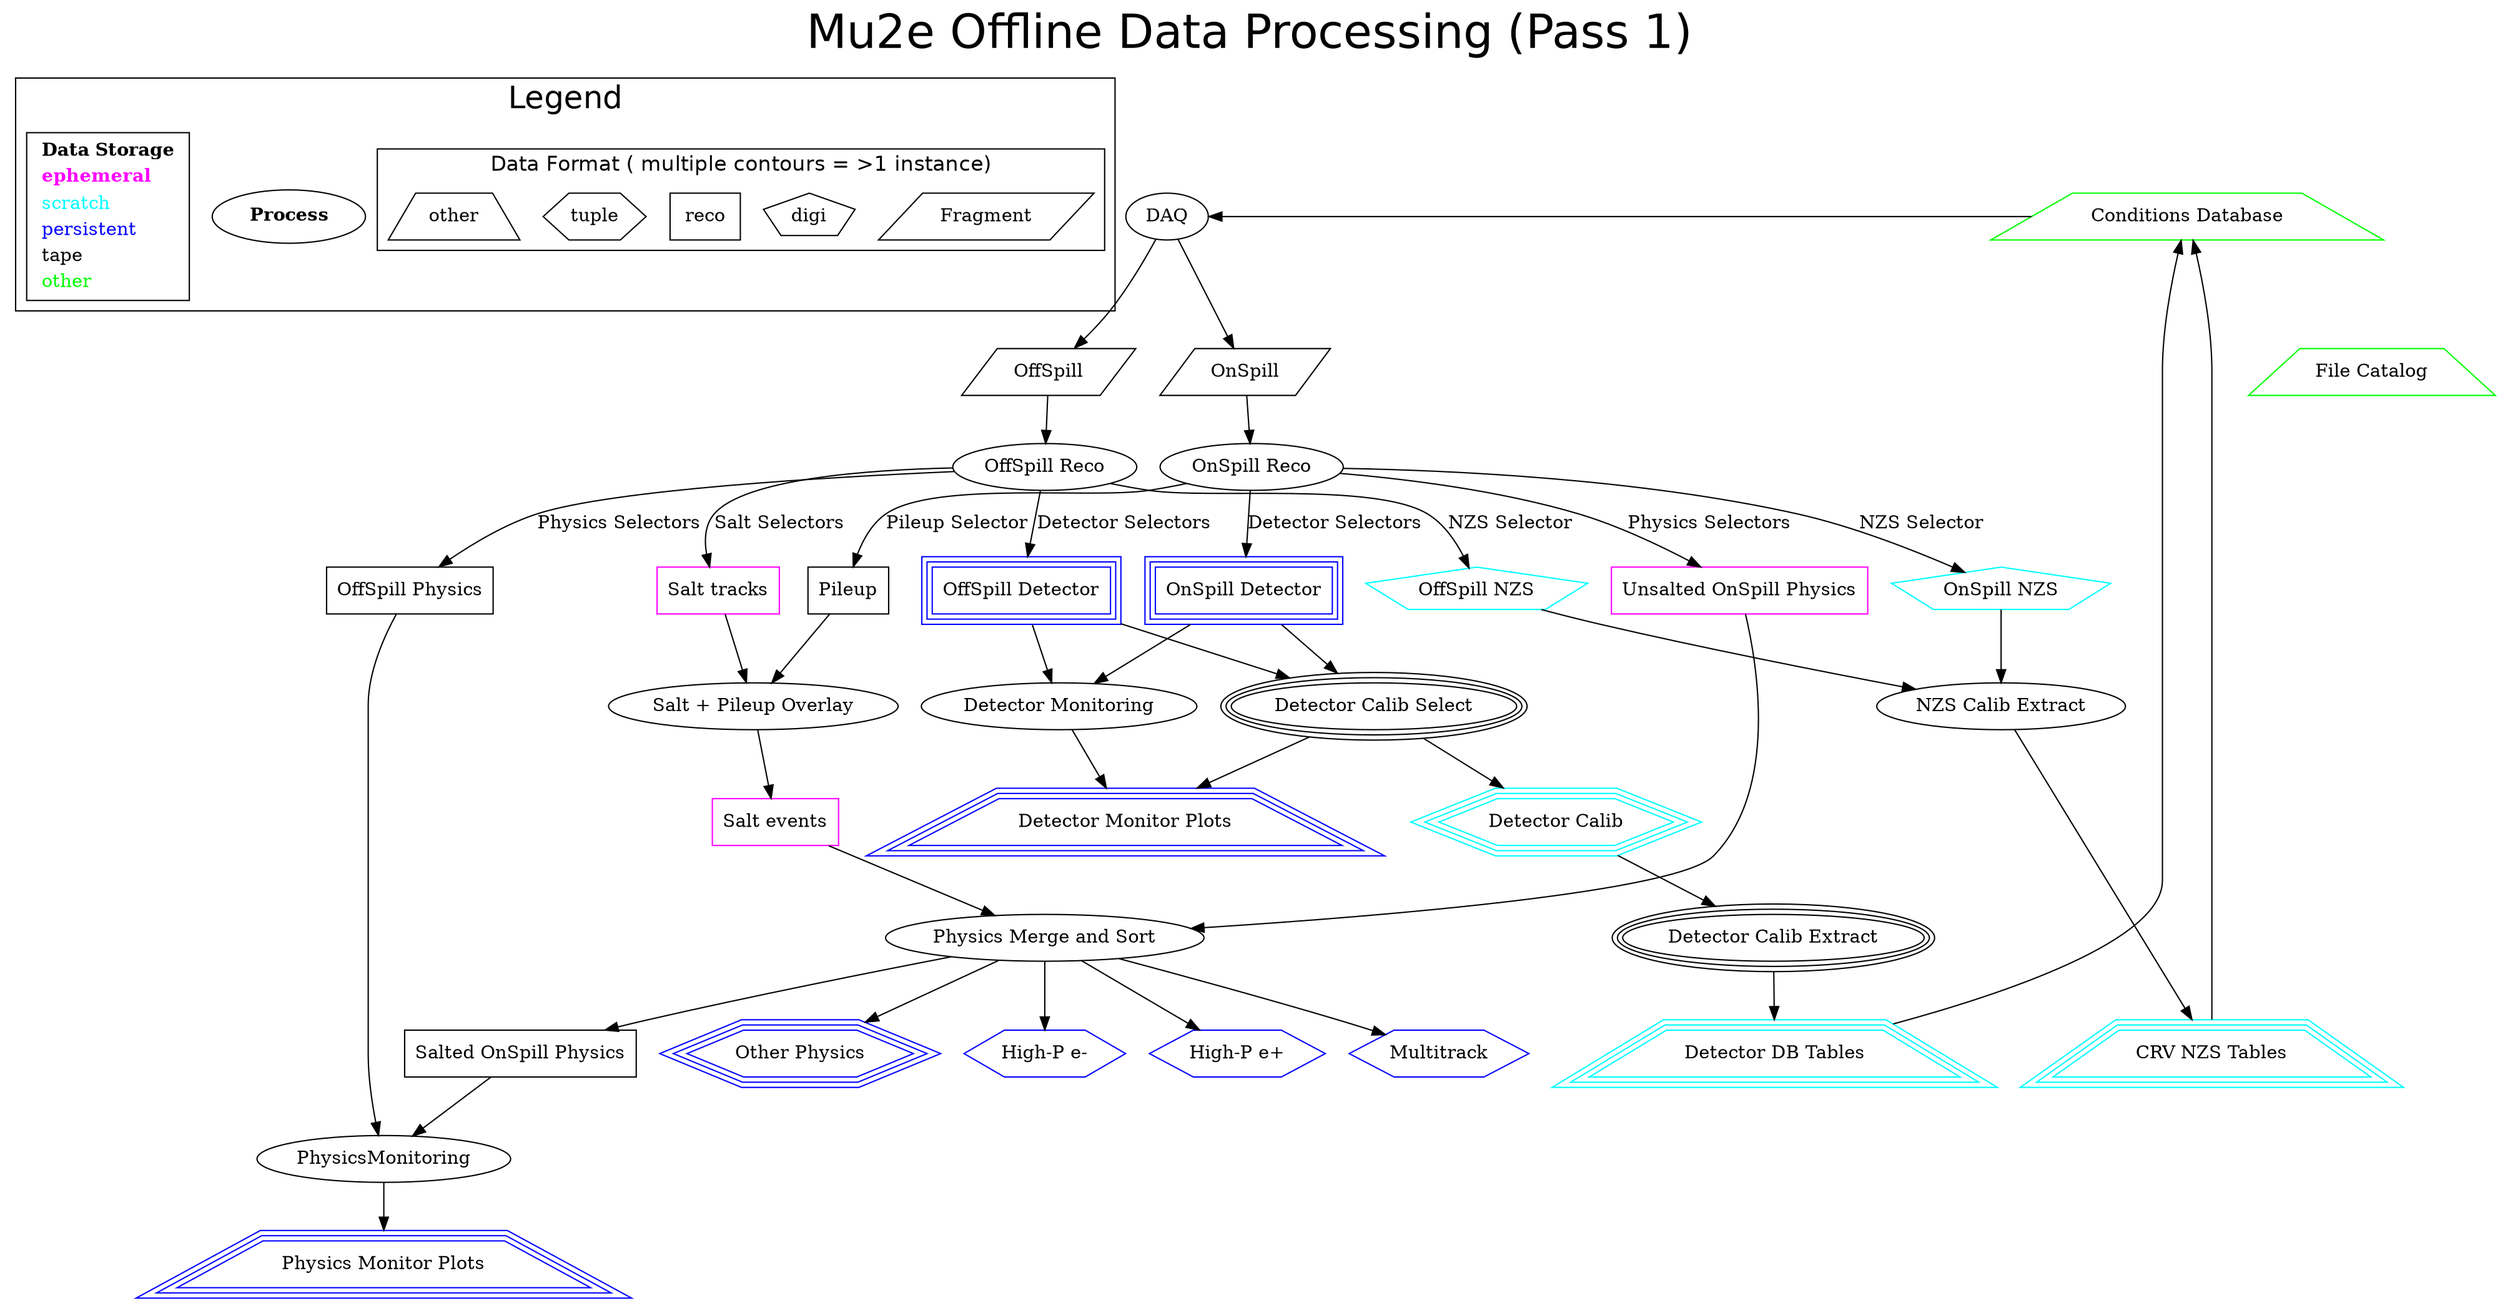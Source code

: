 digraph diagram {
  label="Mu2e Offline Data Processing (Pass 1)";
  fontname="Helvetica";
  fontsize="36";
  labelloc=t;
  subgraph clusterLegend {
    rankdir=TB;
    color="black";
    label="Legend";
    fontsize="24";


    process [shape=ellipse,color=black,
            label=<<table border="0" cellborder="0" cellspacing="1">
              <tr><td align="center"><b>Process</b></td></tr>
              </table>>];
    storage [shape=box,color=black,
            label=<<table border="0" cellborder="0" cellspacing="1">
              <tr><td align="center"><b>Data Storage</b></td></tr>
              <tr><td align="left"><b><font color="fuchsia">ephemeral</font></b></td></tr>
              <tr><td align="left"><font color="cyan">scratch</font></td></tr>
              <tr><td align="left"><font color="blue">persistent</font></td></tr>
              <tr><td align="left"><font color="black">tape</font></td></tr>
              <tr><td align="left"><font color="green">other</font></td></tr>
              </table>>];

   subgraph clustertype {
      label="Data Format ( multiple contours = >1 instance)";
      fontsize=16;
      raw [shape=parallelogram, label="Fragment" ];
      digi [shape=pentagon, lable="Reco" ];
      reco [shape=box, lable="Reco" ];
      tuple [shape=hexagon, lable="Tuple" ];
      other [shape=trapezium, lable="Other" ];
      {rank=same raw digi reco tuple other};
    }
  }

  DAQ [
    label="DAQ",
    shape= ellipse
  ];
  ConditionsDB [ label="Conditions Database",
               shape=trapezium, color=green
  ];
  ConditionsDB -> DAQ [constraint=false];
  {rank=same ConditionsDB DAQ};

  Catalog[ label="File Catalog",
               shape=trapezium, color=green
  ];

  // primary inputs, from DAQ
  OffSpillFragments [
    label="OffSpill",
    shape=parallelogram
  ];
  OnSpillFragments [
    label="OnSpill",
    shape=parallelogram
  ]
  DAQ->OffSpillFragments
  DAQ->OnSpillFragments
  {rank=same OffSpillFragments OnSpillFragments Catalog};
  // temporary on-disk samples
  //  - ephemeral collections, e.g. salt
  //  - accumulating collections, e.g. reconstructed signal-likes
  OnSpillUnsalted [
  label="Unsalted OnSpill Physics",
  shape=box,
  color="fuchsia"
  ];
  OffSpillPhysics [
    label="OffSpill Physics",
    shape=box,
    color="black"
  ];
  SaltTracks [
    label="Salt tracks",
    shape=box,
    color="fuchsia"
  ];
  SaltEvents [
    label="Salt events",
    shape=box,
    color="fuchsia"
  ];
  OffSpillDetectorCalib [
    label="OffSpill Detector",
    shape=box,
    peripheries=3,
    color="blue"
  ];
  OnSpillDetectorCalib [
    label="OnSpill Detector",
    shape=box,
    peripheries=3,
    color="blue"
  ];
  OnSpillNZS [
    label="OnSpill NZS",
    shape=pentagon,
    color="cyan"
  ];
  OffSpillNZS [
    label="OffSpill NZS",
    shape=pentagon,
    color="cyan"
  ];
  Other [
    label="Other Physics"
      shape=hexagon,
    peripheries=3,
    color=blue
  ];

  HighPNegative [
    label="High-P e-",
    shape=hexagon,
    color=blue
  ];
  HighPPositive [
    label="High-P e+",
    shape=hexagon,
    color=blue
  ];
  MultiTrack [
    label="Multitrack",
    shape=hexagon,
    color=blue
  ];
  OnSpillSalted [
    label="Salted OnSpill Physics",
    shape=box,
    color=black
  ];

  // tape-backed storage
  Pileup [
    label="Pileup",
    shape=box
  ];
  DetCalib [
    label="Detector Calib",
    shape=hexagon,
    peripheries=3,
    color=cyan
  ];

  DetMonPlots [
    label="Detector Monitor Plots",
    shape=trapezium,
    peripheries=3,
    color=blue
  ];

  PhysMonPlots [
    label="Physics Monitor Plots",
    shape=trapezium,
    peripheries=3,
    color=blue
  ];

  DetDBTable [
    label="Detector DB Tables",
    shape=trapezium,
    peripheries=3,
    color=cyan
  ];

  NZSDBTable [
    label="CRV NZS Tables",
    peripheries=3,
    shape=trapezium,
    color=cyan
  ];
  {rank=same DetDBTable NZSDBTable}
  {rank=same OffSpillPhysics };

  // online high-level processing blocks
  OffSpillReco [
    label="OffSpill Reco"
      shape=oval
  ];
  OnSpillReco [
    label="OnSpill Reco"
      shape=oval
  ];

  // offline high-level processing blocks
  DetectorCalibSelect [
    label="Detector Calib Select",
    peripheries=3,
    shape=oval
  ];

  DetectorCalibExtract [
    label="Detector Calib Extract",
    peripheries=3,
    shape=oval
  ];

  NZSCalibExtract [
    label="NZS Calib Extract",
    shape=oval
  ];

  DetectorMonitoring [
    label="Detector Monitoring",
    shape=oval
  ];


  SaltOverlay [
    label="Salt + Pileup Overlay",
    shape=oval
  ];
  PhysicsMerging [
    label="Physics Merge and Sort",
    shape=oval
  ];

  // TODO
  //ation processors and preprocessors

  // dependencies
  OffSpillFragments -> OffSpillReco;
  OnSpillFragments  -> OnSpillReco;

  // ejc: no offSpill ``physics'' sample here?
  OffSpillReco -> OffSpillPhysics [label="Physics Selectors"];
  OffSpillReco -> SaltTracks [label="Salt Selectors" ];
  OffSpillReco -> OffSpillDetectorCalib [label="Detector Selectors"];
  OffSpillReco -> OffSpillNZS [label="NZS Selector"];

  OnSpillReco -> OnSpillUnsalted [label="Physics Selectors"];
  OnSpillReco -> Pileup [label="Pileup Selector"];
  OnSpillReco -> OnSpillDetectorCalib [label="Detector Selectors"];
  OnSpillReco -> OnSpillNZS [label="NZS Selector"];

  OffSpillDetectorCalib    -> DetectorCalibSelect;
  OnSpillDetectorCalib     -> DetectorCalibSelect;

  OffSpillDetectorCalib    -> DetectorMonitoring
    OnSpillDetectorCalib     -> DetectorMonitoring;

  DetectorCalibSelect ->DetCalib;
  DetCalib -> DetectorCalibExtract;
  DetectorCalibExtract -> DetDBTable;
  //  DetDBTable -> ConditionsDB [label="Calibration Verification"];
  DetDBTable -> ConditionsDB;

  DetectorCalibSelect -> DetMonPlots;
  DetectorMonitoring -> DetMonPlots;

  OffSpillNZS -> NZSCalibExtract;
  OnSpillNZS -> NZSCalibExtract;
  NZSCalibExtract -> NZSDBTable;
  NZSDBTable -> ConditionsDB;

  SaltTracks        -> SaltOverlay;
  Pileup -> SaltOverlay;
  SaltOverlay       -> SaltEvents;


  OnSpillUnsalted       -> PhysicsMerging;
  SaltEvents         -> PhysicsMerging;

  PhysicsMerging -> OnSpillSalted;
  PhysicsMerging -> HighPNegative;
  PhysicsMerging -> HighPPositive;
  PhysicsMerging -> MultiTrack;
  PhysicsMerging -> Other;

  OffSpillPhysics -> PhysicsMonitoring;
  OnSpillSalted -> PhysicsMonitoring;
  PhysicsMonitoring -> PhysMonPlots;

}

